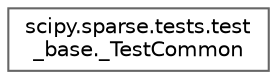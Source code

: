 digraph "Graphical Class Hierarchy"
{
 // LATEX_PDF_SIZE
  bgcolor="transparent";
  edge [fontname=Helvetica,fontsize=10,labelfontname=Helvetica,labelfontsize=10];
  node [fontname=Helvetica,fontsize=10,shape=box,height=0.2,width=0.4];
  rankdir="LR";
  Node0 [id="Node000000",label="scipy.sparse.tests.test\l_base._TestCommon",height=0.2,width=0.4,color="grey40", fillcolor="white", style="filled",URL="$df/dec/classscipy_1_1sparse_1_1tests_1_1test__base_1_1__TestCommon.html",tooltip=" "];
}
